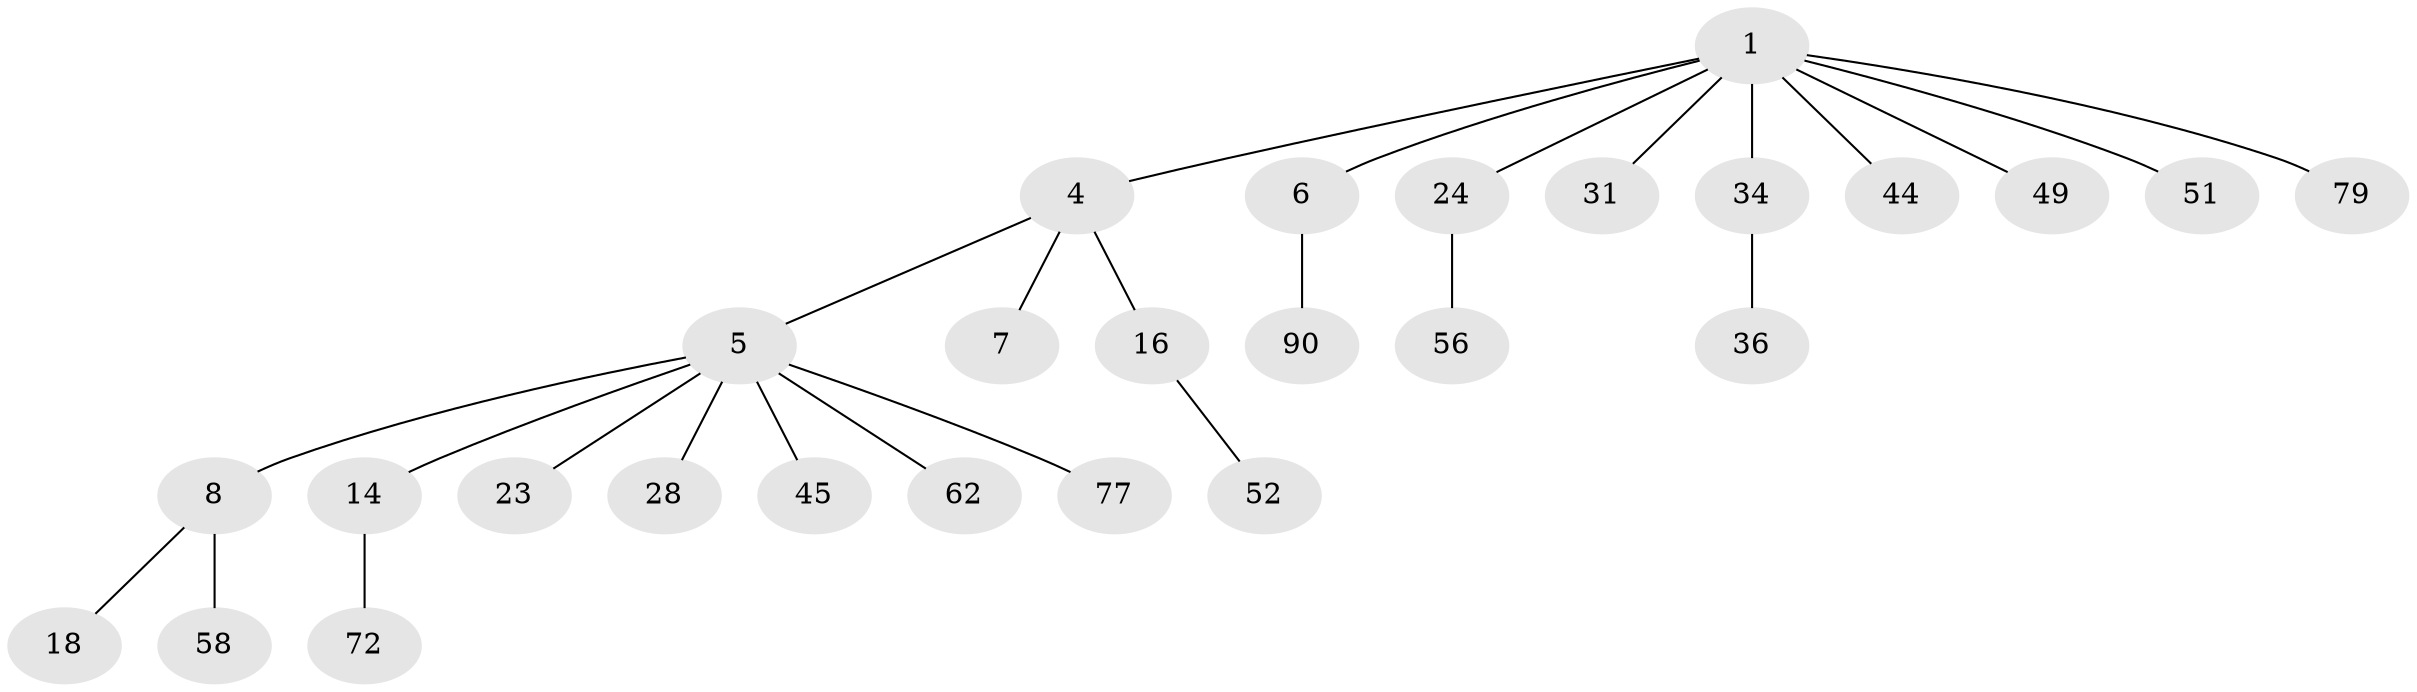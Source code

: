 // original degree distribution, {4: 0.054945054945054944, 7: 0.02197802197802198, 9: 0.01098901098901099, 2: 0.27472527472527475, 3: 0.08791208791208792, 6: 0.01098901098901099, 1: 0.5164835164835165, 5: 0.02197802197802198}
// Generated by graph-tools (version 1.1) at 2025/19/03/04/25 18:19:22]
// undirected, 27 vertices, 26 edges
graph export_dot {
graph [start="1"]
  node [color=gray90,style=filled];
  1 [super="+2+33+15+3"];
  4 [super="+21+82+30"];
  5 [super="+54+17+13"];
  6;
  7 [super="+11+9"];
  8 [super="+57+25+39+10"];
  14 [super="+43"];
  16 [super="+19"];
  18;
  23;
  24 [super="+42+74+84+32"];
  28 [super="+59"];
  31;
  34;
  36 [super="+50"];
  44;
  45;
  49;
  51 [super="+73"];
  52;
  56;
  58 [super="+83"];
  62;
  72;
  77;
  79;
  90;
  1 -- 24;
  1 -- 6;
  1 -- 31;
  1 -- 34;
  1 -- 49;
  1 -- 4;
  1 -- 51;
  1 -- 44;
  1 -- 79;
  4 -- 5;
  4 -- 7;
  4 -- 16;
  5 -- 8;
  5 -- 14;
  5 -- 23;
  5 -- 45;
  5 -- 62;
  5 -- 77;
  5 -- 28;
  6 -- 90;
  8 -- 18;
  8 -- 58;
  14 -- 72;
  16 -- 52;
  24 -- 56;
  34 -- 36;
}
